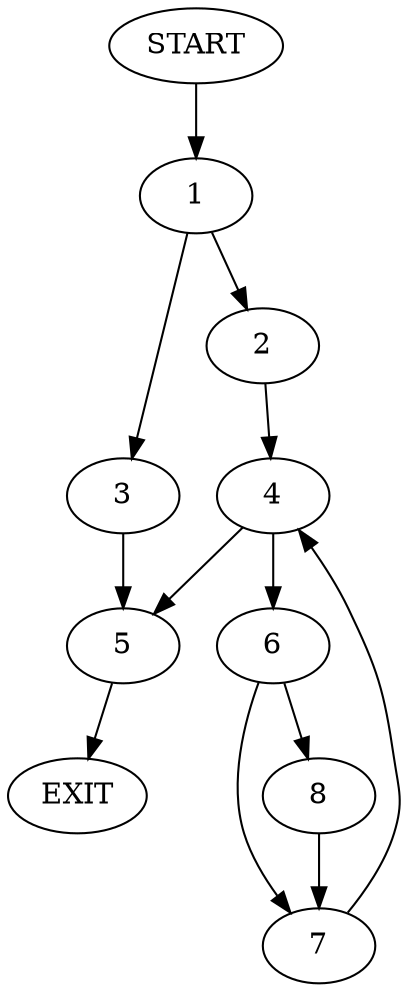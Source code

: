 digraph {
0 [label="START"]
9 [label="EXIT"]
0 -> 1
1 -> 2
1 -> 3
2 -> 4
3 -> 5
5 -> 9
4 -> 6
4 -> 5
6 -> 7
6 -> 8
8 -> 7
7 -> 4
}
